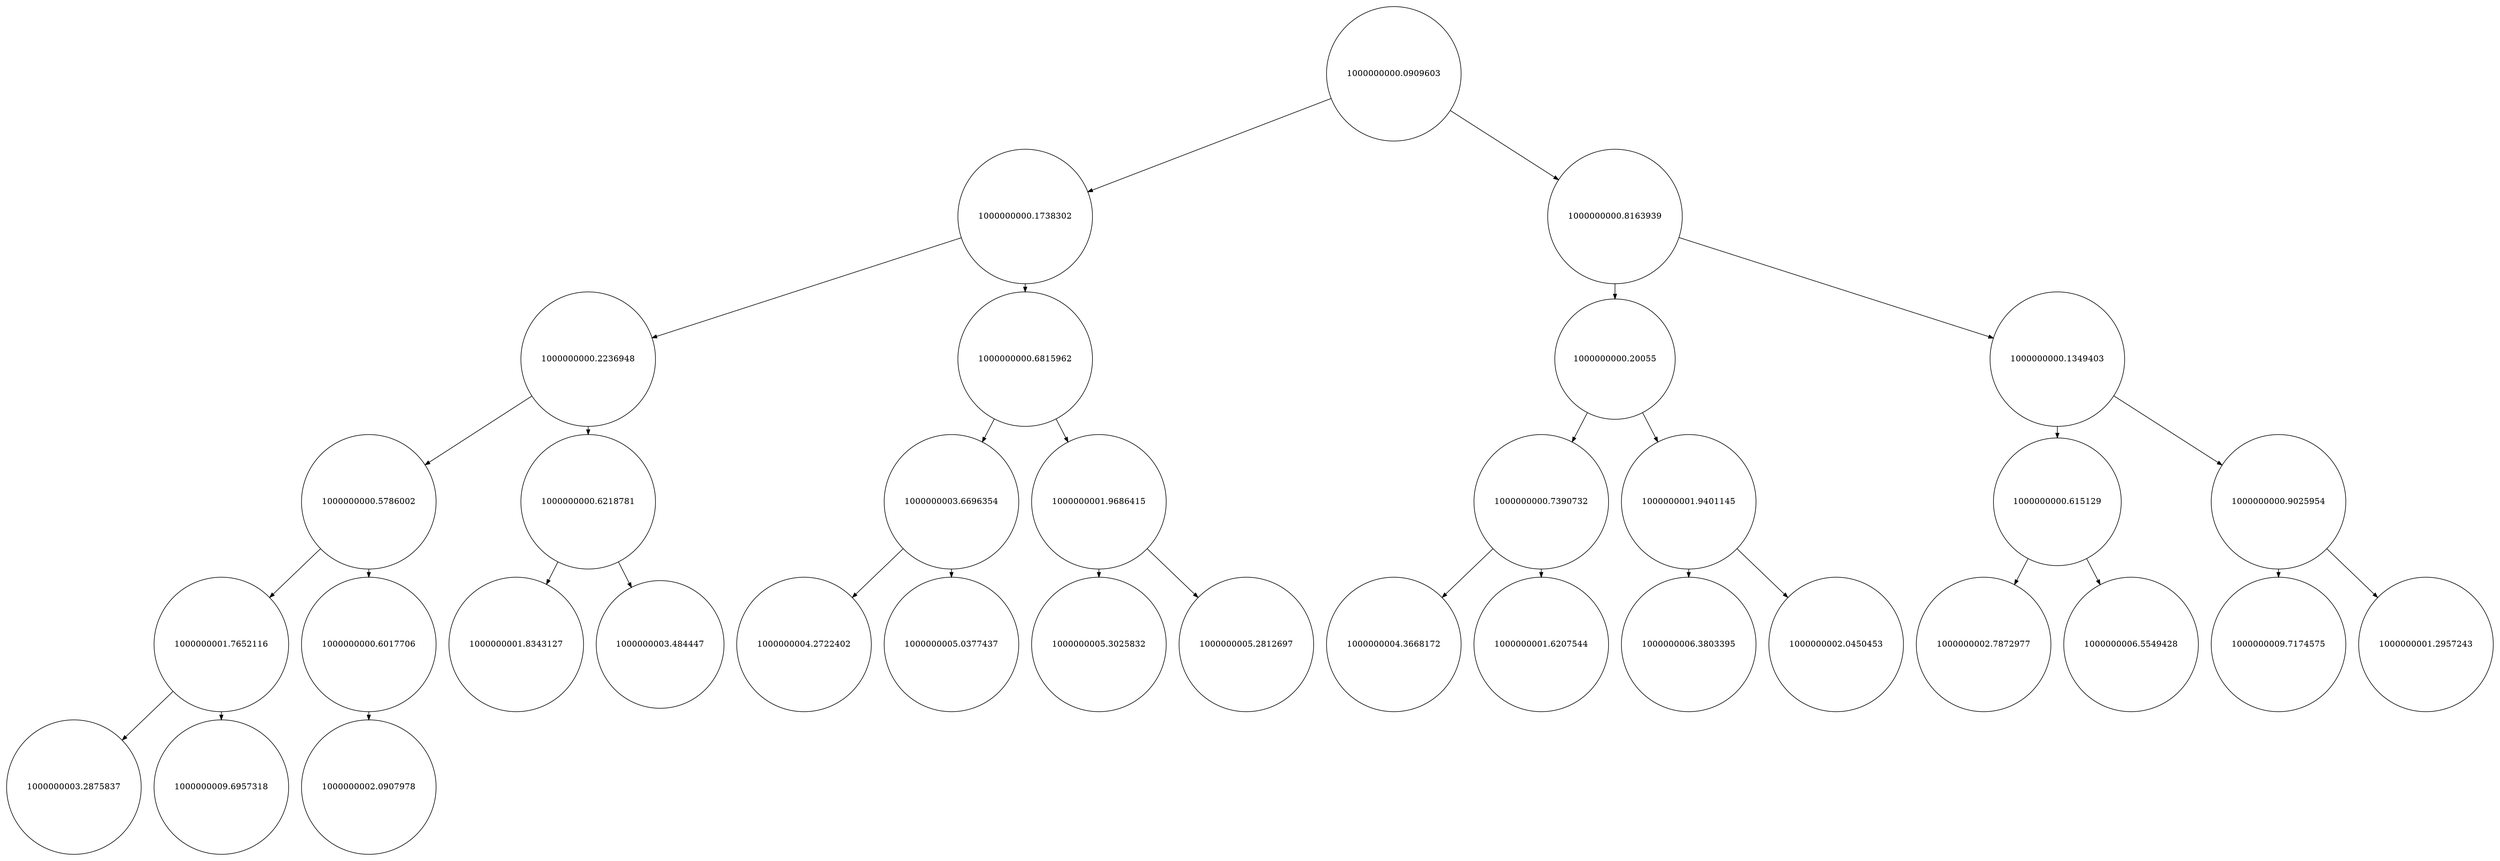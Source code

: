 
    digraph G {
    nodesep=0.3;
    ranksep=0.2;
    margin=0.1;
    node [shape=circle];
    edge [arrowsize=0.8];
    1 -> 2[side=left];
1 -> 3;
2 -> 4[side=left];
2 -> 5;
3 -> 6[side=left];
3 -> 7;
4 -> 8[side=left];
4 -> 9;
5 -> 10[side=left];
5 -> 11;
6 -> 12[side=left];
6 -> 13;
7 -> 14[side=left];
7 -> 15;
8 -> 16[side=left];
8 -> 17;
9 -> 18[side=left];
9 -> 19;
10 -> 20[side=left];
10 -> 21;
11 -> 22[side=left];
11 -> 23;
12 -> 24[side=left];
12 -> 25;
13 -> 26[side=left];
13 -> 27;
14 -> 28[side=left];
14 -> 29;
15 -> 30[side=left];
15 -> 31;
16 -> 32[side=left];
16 -> 33;
17 -> 34[side=left];
1[label="1000000000.0909603"]
2[label="1000000000.1738302"]
3[label="1000000000.8163939"]
4[label="1000000000.2236948"]
5[label="1000000000.6815962"]
6[label="1000000000.20055"]
7[label="1000000000.1349403"]
8[label="1000000000.5786002"]
9[label="1000000000.6218781"]
10[label="1000000003.6696354"]
11[label="1000000001.9686415"]
12[label="1000000000.7390732"]
13[label="1000000001.9401145"]
14[label="1000000000.615129"]
15[label="1000000000.9025954"]
16[label="1000000001.7652116"]
17[label="1000000000.6017706"]
18[label="1000000001.8343127"]
19[label="1000000003.484447"]
20[label="1000000004.2722402"]
21[label="1000000005.0377437"]
22[label="1000000005.3025832"]
23[label="1000000005.2812697"]
24[label="1000000004.3668172"]
25[label="1000000001.6207544"]
26[label="1000000006.3803395"]
27[label="1000000002.0450453"]
28[label="1000000002.7872977"]
29[label="1000000006.5549428"]
30[label="1000000009.7174575"]
31[label="1000000001.2957243"]
32[label="1000000003.2875837"]
33[label="1000000009.6957318"]
34[label="1000000002.0907978"]}